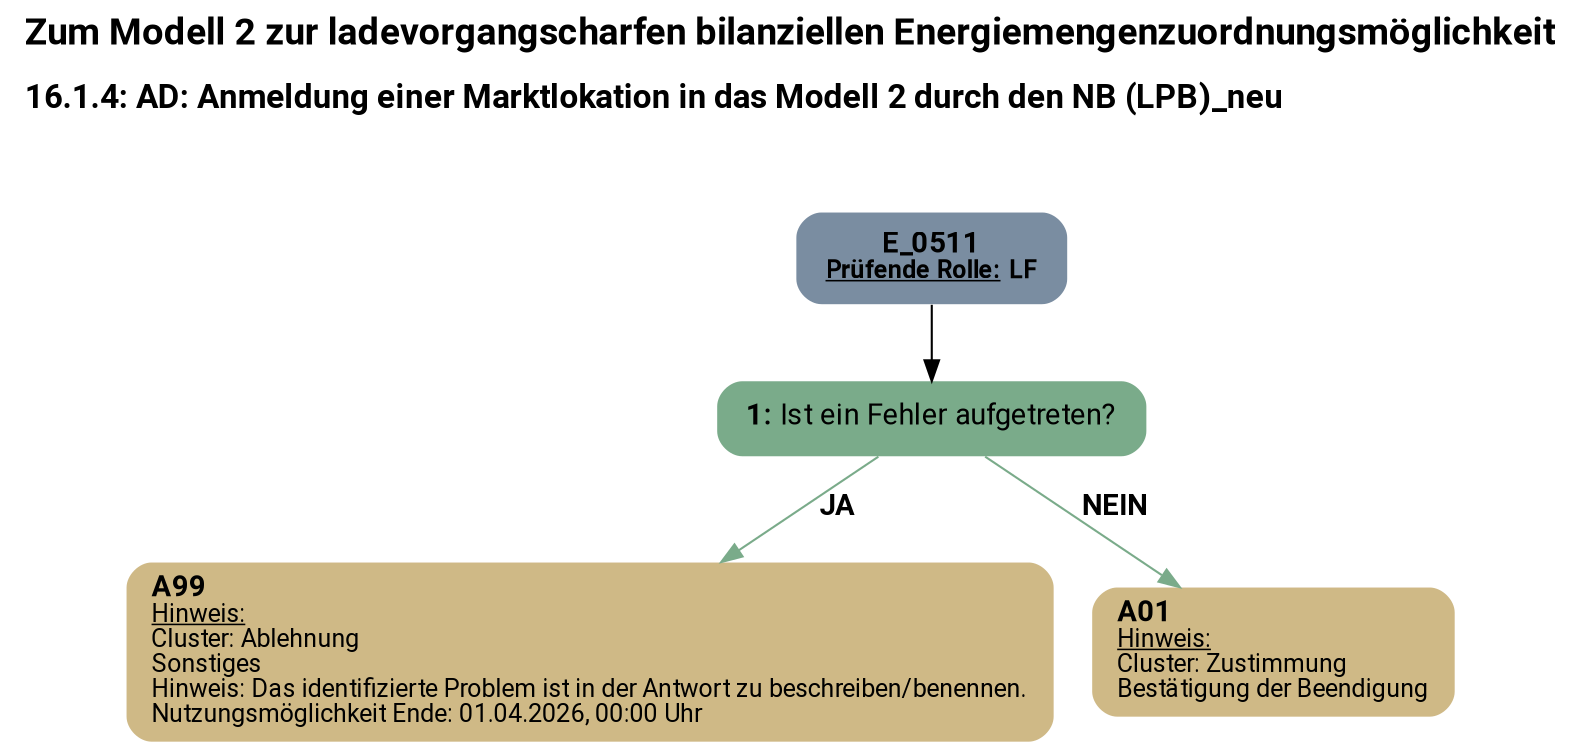 digraph D {
    labelloc="t";
    label=<<B><FONT POINT-SIZE="18">Zum Modell 2 zur ladevorgangscharfen bilanziellen Energiemengenzuordnungsmöglichkeit</FONT></B><BR align="left"/><BR/><B><FONT POINT-SIZE="16">16.1.4: AD: Anmeldung einer Marktlokation in das Modell 2 durch den NB (LPB)_neu</FONT></B><BR align="left"/><BR/><BR/><BR/>>;
    ratio="compress";
    concentrate=true;
    pack=true;
    rankdir=TB;
    packmode="array";
    size="20,20";
    "Start" [margin="0.2,0.12", shape=box, style="filled,rounded", penwidth=0.0, fillcolor="#7a8da1", label=<<B>E_0511</B><BR align="center"/><FONT point-size="12"><B><U>Prüfende Rolle:</U> LF</B></FONT><BR align="center"/>>, fontname="Roboto, sans-serif"];
    "1" [margin="0.2,0.12", shape=box, style="filled,rounded", penwidth=0.0, fillcolor="#7aab8a", label=<<B>1: </B>Ist ein Fehler aufgetreten?<BR align="left"/>>, fontname="Roboto, sans-serif"];
    "A99" [margin="0.17,0.08", shape=box, style="filled,rounded", penwidth=0.0, fillcolor="#cfb986", label=<<B>A99</B><BR align="left"/><FONT point-size="12"><U>Hinweis:</U><BR align="left"/>Cluster: Ablehnung<BR align="left"/>Sonstiges<BR align="left"/>Hinweis: Das identifizierte Problem ist in der Antwort zu beschreiben/benennen.<BR align="left"/>Nutzungsmöglichkeit Ende: 01.04.2026, 00:00 Uhr<BR align="left"/></FONT>>, fontname="Roboto, sans-serif"];
    "A01" [margin="0.17,0.08", shape=box, style="filled,rounded", penwidth=0.0, fillcolor="#cfb986", label=<<B>A01</B><BR align="left"/><FONT point-size="12"><U>Hinweis:</U><BR align="left"/>Cluster: Zustimmung<BR align="left"/>Bestätigung der Beendigung<BR align="left"/></FONT>>, fontname="Roboto, sans-serif"];

    "Start" -> "1";
    "1" -> "A99" [label=<<B>JA</B>>, color="#7aab8a", fontname="Roboto, sans-serif"];
    "1" -> "A01" [label=<<B>NEIN</B>>, color="#7aab8a", fontname="Roboto, sans-serif"];

    bgcolor="transparent";
fontname="Roboto, sans-serif";
}